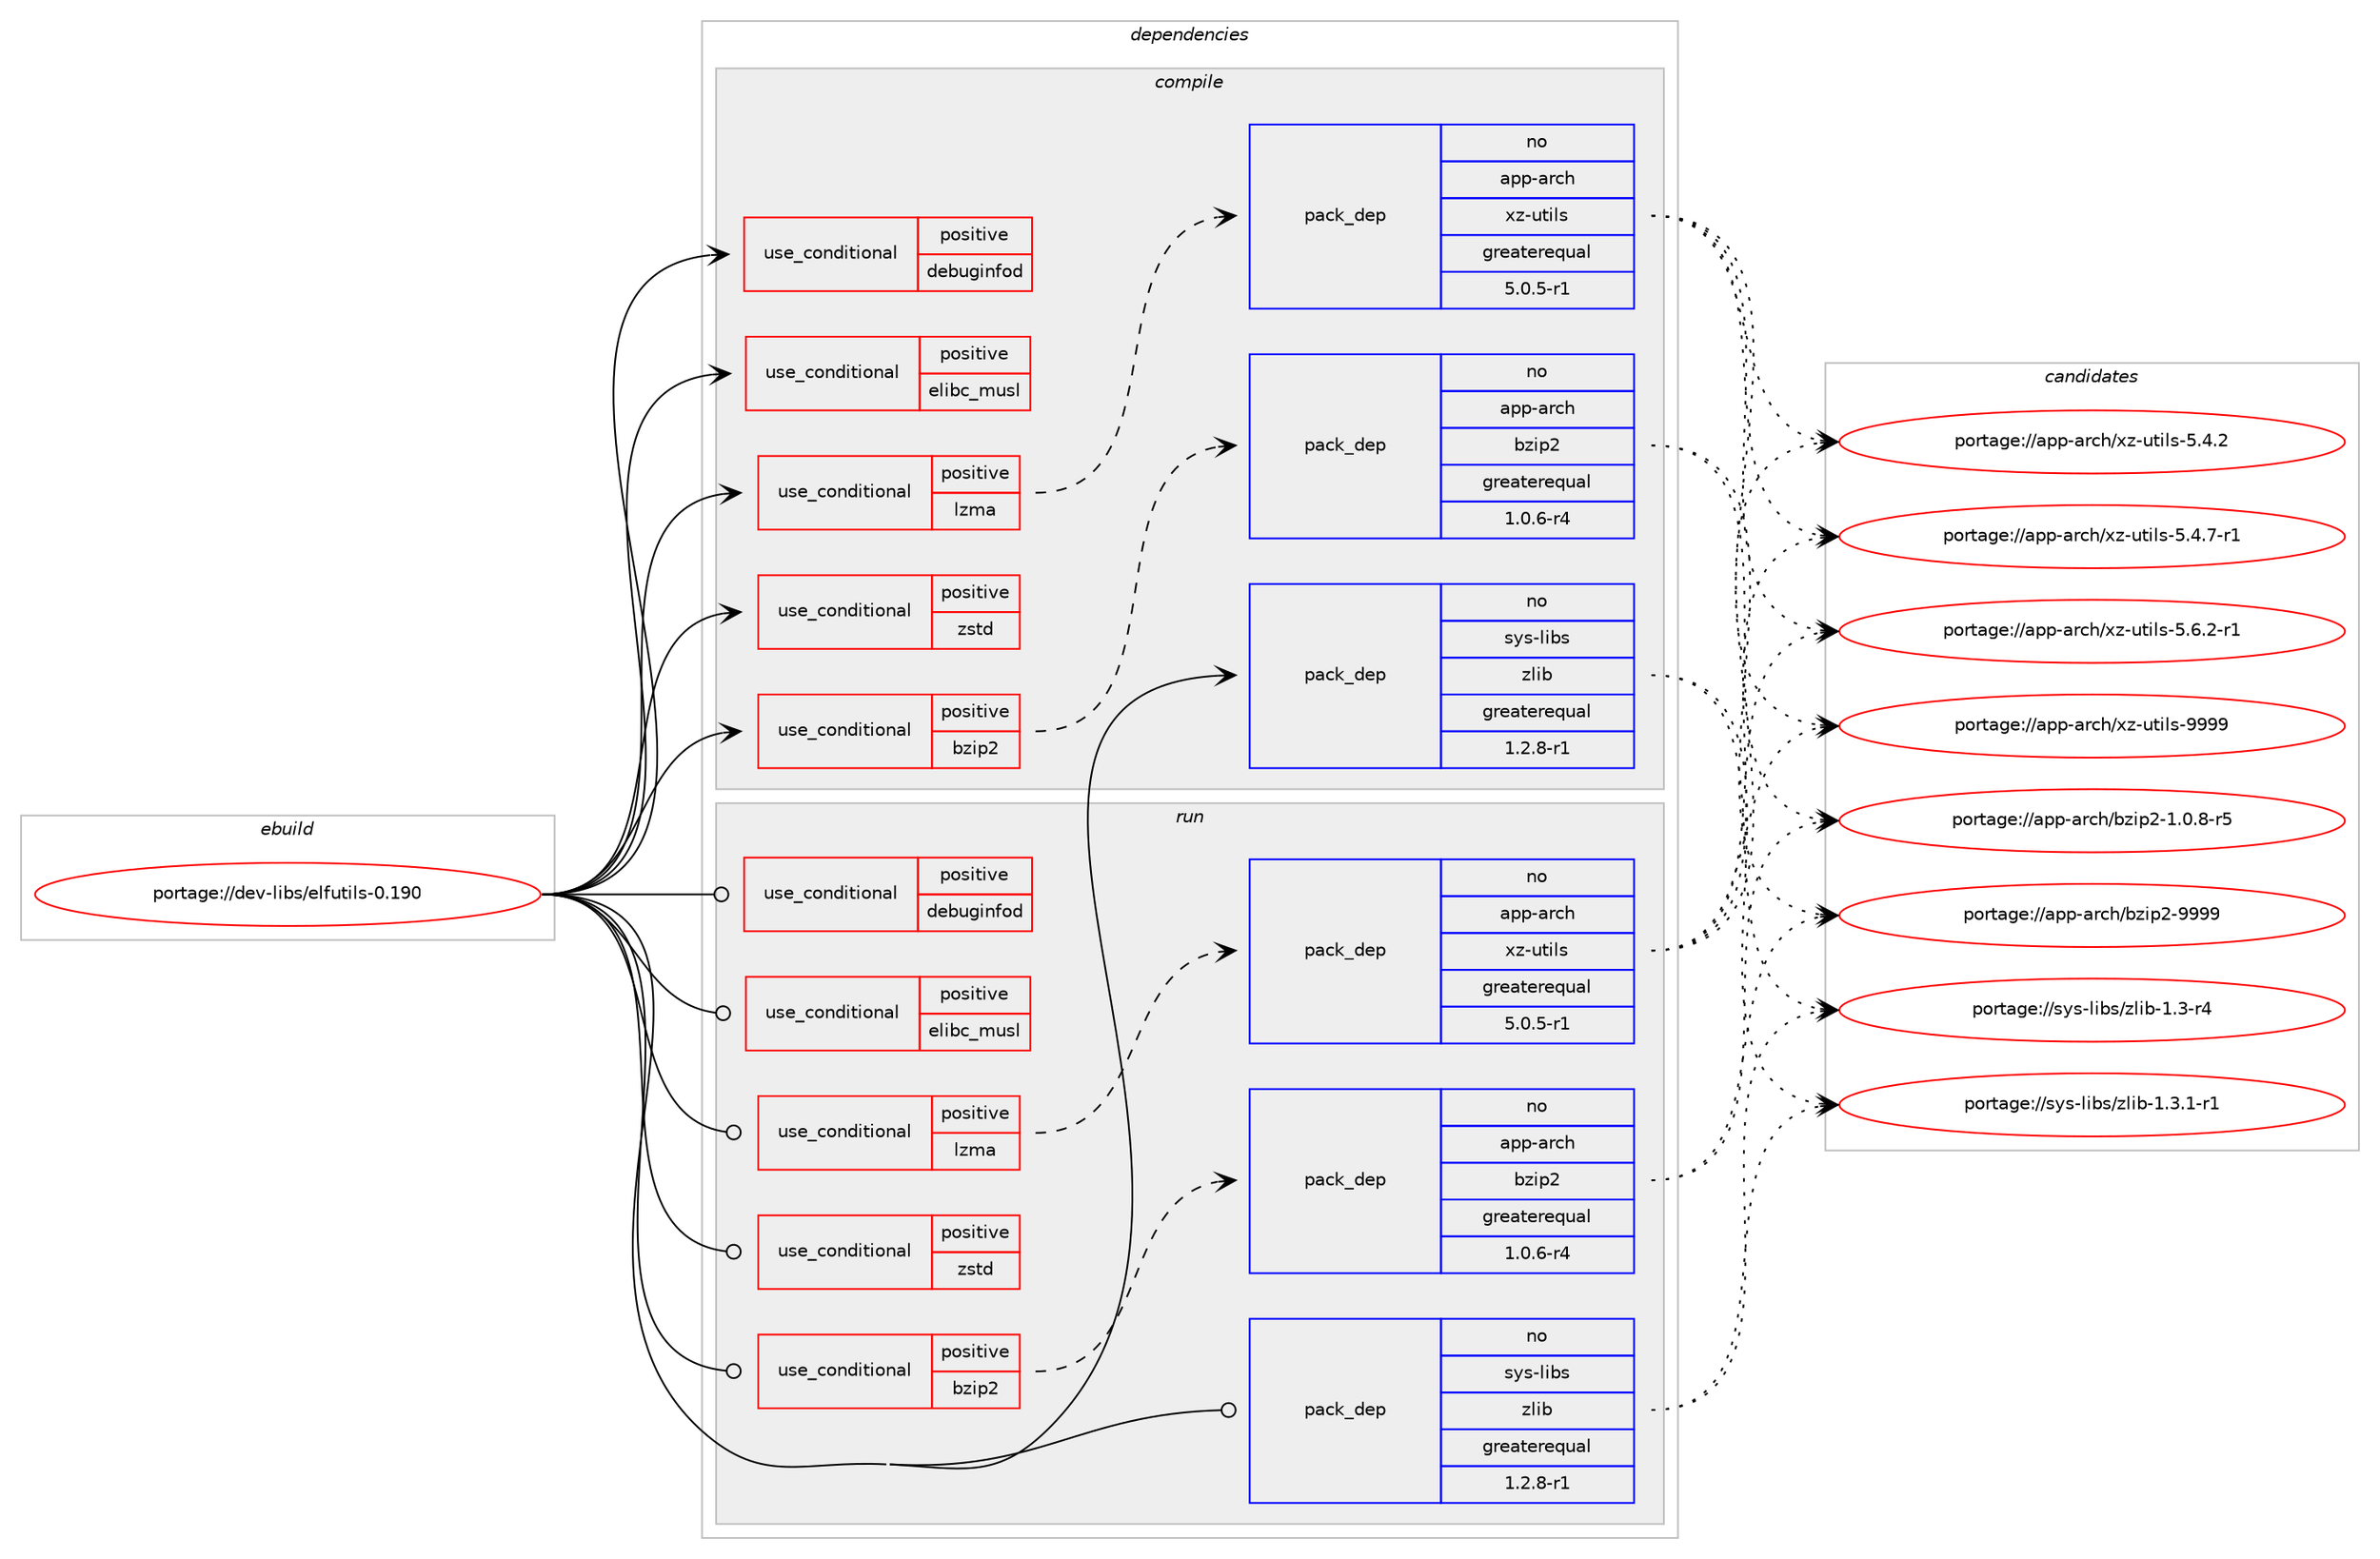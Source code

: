 digraph prolog {

# *************
# Graph options
# *************

newrank=true;
concentrate=true;
compound=true;
graph [rankdir=LR,fontname=Helvetica,fontsize=10,ranksep=1.5];#, ranksep=2.5, nodesep=0.2];
edge  [arrowhead=vee];
node  [fontname=Helvetica,fontsize=10];

# **********
# The ebuild
# **********

subgraph cluster_leftcol {
color=gray;
rank=same;
label=<<i>ebuild</i>>;
id [label="portage://dev-libs/elfutils-0.190", color=red, width=4, href="../dev-libs/elfutils-0.190.svg"];
}

# ****************
# The dependencies
# ****************

subgraph cluster_midcol {
color=gray;
label=<<i>dependencies</i>>;
subgraph cluster_compile {
fillcolor="#eeeeee";
style=filled;
label=<<i>compile</i>>;
subgraph cond25496 {
dependency54553 [label=<<TABLE BORDER="0" CELLBORDER="1" CELLSPACING="0" CELLPADDING="4"><TR><TD ROWSPAN="3" CELLPADDING="10">use_conditional</TD></TR><TR><TD>positive</TD></TR><TR><TD>bzip2</TD></TR></TABLE>>, shape=none, color=red];
subgraph pack27922 {
dependency54554 [label=<<TABLE BORDER="0" CELLBORDER="1" CELLSPACING="0" CELLPADDING="4" WIDTH="220"><TR><TD ROWSPAN="6" CELLPADDING="30">pack_dep</TD></TR><TR><TD WIDTH="110">no</TD></TR><TR><TD>app-arch</TD></TR><TR><TD>bzip2</TD></TR><TR><TD>greaterequal</TD></TR><TR><TD>1.0.6-r4</TD></TR></TABLE>>, shape=none, color=blue];
}
dependency54553:e -> dependency54554:w [weight=20,style="dashed",arrowhead="vee"];
}
id:e -> dependency54553:w [weight=20,style="solid",arrowhead="vee"];
subgraph cond25497 {
dependency54555 [label=<<TABLE BORDER="0" CELLBORDER="1" CELLSPACING="0" CELLPADDING="4"><TR><TD ROWSPAN="3" CELLPADDING="10">use_conditional</TD></TR><TR><TD>positive</TD></TR><TR><TD>debuginfod</TD></TR></TABLE>>, shape=none, color=red];
# *** BEGIN UNKNOWN DEPENDENCY TYPE (TODO) ***
# dependency54555 -> package_dependency(portage://dev-libs/elfutils-0.190,install,no,app-arch,libarchive,none,[,,],any_same_slot,[])
# *** END UNKNOWN DEPENDENCY TYPE (TODO) ***

# *** BEGIN UNKNOWN DEPENDENCY TYPE (TODO) ***
# dependency54555 -> package_dependency(portage://dev-libs/elfutils-0.190,install,no,dev-db,sqlite,none,[,,],[slot(3),equal],[])
# *** END UNKNOWN DEPENDENCY TYPE (TODO) ***

# *** BEGIN UNKNOWN DEPENDENCY TYPE (TODO) ***
# dependency54555 -> package_dependency(portage://dev-libs/elfutils-0.190,install,no,net-libs,libmicrohttpd,none,[,,],any_same_slot,[])
# *** END UNKNOWN DEPENDENCY TYPE (TODO) ***

# *** BEGIN UNKNOWN DEPENDENCY TYPE (TODO) ***
# dependency54555 -> package_dependency(portage://dev-libs/elfutils-0.190,install,no,net-misc,curl,none,[,,],[],[use(optenable(static-libs),none),use(optenable(abi_x86_32),negative),use(optenable(abi_x86_64),negative),use(optenable(abi_x86_x32),negative),use(optenable(abi_mips_n32),negative),use(optenable(abi_mips_n64),negative),use(optenable(abi_mips_o32),negative),use(optenable(abi_s390_32),negative),use(optenable(abi_s390_64),negative)])
# *** END UNKNOWN DEPENDENCY TYPE (TODO) ***

}
id:e -> dependency54555:w [weight=20,style="solid",arrowhead="vee"];
subgraph cond25498 {
dependency54556 [label=<<TABLE BORDER="0" CELLBORDER="1" CELLSPACING="0" CELLPADDING="4"><TR><TD ROWSPAN="3" CELLPADDING="10">use_conditional</TD></TR><TR><TD>positive</TD></TR><TR><TD>elibc_musl</TD></TR></TABLE>>, shape=none, color=red];
# *** BEGIN UNKNOWN DEPENDENCY TYPE (TODO) ***
# dependency54556 -> package_dependency(portage://dev-libs/elfutils-0.190,install,no,dev-libs,libbsd,none,[,,],[],[])
# *** END UNKNOWN DEPENDENCY TYPE (TODO) ***

# *** BEGIN UNKNOWN DEPENDENCY TYPE (TODO) ***
# dependency54556 -> package_dependency(portage://dev-libs/elfutils-0.190,install,no,sys-libs,argp-standalone,none,[,,],[],[])
# *** END UNKNOWN DEPENDENCY TYPE (TODO) ***

# *** BEGIN UNKNOWN DEPENDENCY TYPE (TODO) ***
# dependency54556 -> package_dependency(portage://dev-libs/elfutils-0.190,install,no,sys-libs,fts-standalone,none,[,,],[],[])
# *** END UNKNOWN DEPENDENCY TYPE (TODO) ***

# *** BEGIN UNKNOWN DEPENDENCY TYPE (TODO) ***
# dependency54556 -> package_dependency(portage://dev-libs/elfutils-0.190,install,no,sys-libs,obstack-standalone,none,[,,],[],[])
# *** END UNKNOWN DEPENDENCY TYPE (TODO) ***

}
id:e -> dependency54556:w [weight=20,style="solid",arrowhead="vee"];
subgraph cond25499 {
dependency54557 [label=<<TABLE BORDER="0" CELLBORDER="1" CELLSPACING="0" CELLPADDING="4"><TR><TD ROWSPAN="3" CELLPADDING="10">use_conditional</TD></TR><TR><TD>positive</TD></TR><TR><TD>lzma</TD></TR></TABLE>>, shape=none, color=red];
subgraph pack27923 {
dependency54558 [label=<<TABLE BORDER="0" CELLBORDER="1" CELLSPACING="0" CELLPADDING="4" WIDTH="220"><TR><TD ROWSPAN="6" CELLPADDING="30">pack_dep</TD></TR><TR><TD WIDTH="110">no</TD></TR><TR><TD>app-arch</TD></TR><TR><TD>xz-utils</TD></TR><TR><TD>greaterequal</TD></TR><TR><TD>5.0.5-r1</TD></TR></TABLE>>, shape=none, color=blue];
}
dependency54557:e -> dependency54558:w [weight=20,style="dashed",arrowhead="vee"];
}
id:e -> dependency54557:w [weight=20,style="solid",arrowhead="vee"];
subgraph cond25500 {
dependency54559 [label=<<TABLE BORDER="0" CELLBORDER="1" CELLSPACING="0" CELLPADDING="4"><TR><TD ROWSPAN="3" CELLPADDING="10">use_conditional</TD></TR><TR><TD>positive</TD></TR><TR><TD>zstd</TD></TR></TABLE>>, shape=none, color=red];
# *** BEGIN UNKNOWN DEPENDENCY TYPE (TODO) ***
# dependency54559 -> package_dependency(portage://dev-libs/elfutils-0.190,install,no,app-arch,zstd,none,[,,],any_same_slot,[use(optenable(static-libs),none),use(optenable(abi_x86_32),negative),use(optenable(abi_x86_64),negative),use(optenable(abi_x86_x32),negative),use(optenable(abi_mips_n32),negative),use(optenable(abi_mips_n64),negative),use(optenable(abi_mips_o32),negative),use(optenable(abi_s390_32),negative),use(optenable(abi_s390_64),negative)])
# *** END UNKNOWN DEPENDENCY TYPE (TODO) ***

}
id:e -> dependency54559:w [weight=20,style="solid",arrowhead="vee"];
subgraph pack27924 {
dependency54560 [label=<<TABLE BORDER="0" CELLBORDER="1" CELLSPACING="0" CELLPADDING="4" WIDTH="220"><TR><TD ROWSPAN="6" CELLPADDING="30">pack_dep</TD></TR><TR><TD WIDTH="110">no</TD></TR><TR><TD>sys-libs</TD></TR><TR><TD>zlib</TD></TR><TR><TD>greaterequal</TD></TR><TR><TD>1.2.8-r1</TD></TR></TABLE>>, shape=none, color=blue];
}
id:e -> dependency54560:w [weight=20,style="solid",arrowhead="vee"];
# *** BEGIN UNKNOWN DEPENDENCY TYPE (TODO) ***
# id -> package_dependency(portage://dev-libs/elfutils-0.190,install,weak,dev-libs,libelf,none,[,,],[],[])
# *** END UNKNOWN DEPENDENCY TYPE (TODO) ***

}
subgraph cluster_compileandrun {
fillcolor="#eeeeee";
style=filled;
label=<<i>compile and run</i>>;
}
subgraph cluster_run {
fillcolor="#eeeeee";
style=filled;
label=<<i>run</i>>;
subgraph cond25501 {
dependency54561 [label=<<TABLE BORDER="0" CELLBORDER="1" CELLSPACING="0" CELLPADDING="4"><TR><TD ROWSPAN="3" CELLPADDING="10">use_conditional</TD></TR><TR><TD>positive</TD></TR><TR><TD>bzip2</TD></TR></TABLE>>, shape=none, color=red];
subgraph pack27925 {
dependency54562 [label=<<TABLE BORDER="0" CELLBORDER="1" CELLSPACING="0" CELLPADDING="4" WIDTH="220"><TR><TD ROWSPAN="6" CELLPADDING="30">pack_dep</TD></TR><TR><TD WIDTH="110">no</TD></TR><TR><TD>app-arch</TD></TR><TR><TD>bzip2</TD></TR><TR><TD>greaterequal</TD></TR><TR><TD>1.0.6-r4</TD></TR></TABLE>>, shape=none, color=blue];
}
dependency54561:e -> dependency54562:w [weight=20,style="dashed",arrowhead="vee"];
}
id:e -> dependency54561:w [weight=20,style="solid",arrowhead="odot"];
subgraph cond25502 {
dependency54563 [label=<<TABLE BORDER="0" CELLBORDER="1" CELLSPACING="0" CELLPADDING="4"><TR><TD ROWSPAN="3" CELLPADDING="10">use_conditional</TD></TR><TR><TD>positive</TD></TR><TR><TD>debuginfod</TD></TR></TABLE>>, shape=none, color=red];
# *** BEGIN UNKNOWN DEPENDENCY TYPE (TODO) ***
# dependency54563 -> package_dependency(portage://dev-libs/elfutils-0.190,run,no,app-arch,libarchive,none,[,,],any_same_slot,[])
# *** END UNKNOWN DEPENDENCY TYPE (TODO) ***

# *** BEGIN UNKNOWN DEPENDENCY TYPE (TODO) ***
# dependency54563 -> package_dependency(portage://dev-libs/elfutils-0.190,run,no,dev-db,sqlite,none,[,,],[slot(3),equal],[])
# *** END UNKNOWN DEPENDENCY TYPE (TODO) ***

# *** BEGIN UNKNOWN DEPENDENCY TYPE (TODO) ***
# dependency54563 -> package_dependency(portage://dev-libs/elfutils-0.190,run,no,net-libs,libmicrohttpd,none,[,,],any_same_slot,[])
# *** END UNKNOWN DEPENDENCY TYPE (TODO) ***

# *** BEGIN UNKNOWN DEPENDENCY TYPE (TODO) ***
# dependency54563 -> package_dependency(portage://dev-libs/elfutils-0.190,run,no,net-misc,curl,none,[,,],[],[use(optenable(static-libs),none),use(optenable(abi_x86_32),negative),use(optenable(abi_x86_64),negative),use(optenable(abi_x86_x32),negative),use(optenable(abi_mips_n32),negative),use(optenable(abi_mips_n64),negative),use(optenable(abi_mips_o32),negative),use(optenable(abi_s390_32),negative),use(optenable(abi_s390_64),negative)])
# *** END UNKNOWN DEPENDENCY TYPE (TODO) ***

}
id:e -> dependency54563:w [weight=20,style="solid",arrowhead="odot"];
subgraph cond25503 {
dependency54564 [label=<<TABLE BORDER="0" CELLBORDER="1" CELLSPACING="0" CELLPADDING="4"><TR><TD ROWSPAN="3" CELLPADDING="10">use_conditional</TD></TR><TR><TD>positive</TD></TR><TR><TD>elibc_musl</TD></TR></TABLE>>, shape=none, color=red];
# *** BEGIN UNKNOWN DEPENDENCY TYPE (TODO) ***
# dependency54564 -> package_dependency(portage://dev-libs/elfutils-0.190,run,no,dev-libs,libbsd,none,[,,],[],[])
# *** END UNKNOWN DEPENDENCY TYPE (TODO) ***

# *** BEGIN UNKNOWN DEPENDENCY TYPE (TODO) ***
# dependency54564 -> package_dependency(portage://dev-libs/elfutils-0.190,run,no,sys-libs,argp-standalone,none,[,,],[],[])
# *** END UNKNOWN DEPENDENCY TYPE (TODO) ***

# *** BEGIN UNKNOWN DEPENDENCY TYPE (TODO) ***
# dependency54564 -> package_dependency(portage://dev-libs/elfutils-0.190,run,no,sys-libs,fts-standalone,none,[,,],[],[])
# *** END UNKNOWN DEPENDENCY TYPE (TODO) ***

# *** BEGIN UNKNOWN DEPENDENCY TYPE (TODO) ***
# dependency54564 -> package_dependency(portage://dev-libs/elfutils-0.190,run,no,sys-libs,obstack-standalone,none,[,,],[],[])
# *** END UNKNOWN DEPENDENCY TYPE (TODO) ***

}
id:e -> dependency54564:w [weight=20,style="solid",arrowhead="odot"];
subgraph cond25504 {
dependency54565 [label=<<TABLE BORDER="0" CELLBORDER="1" CELLSPACING="0" CELLPADDING="4"><TR><TD ROWSPAN="3" CELLPADDING="10">use_conditional</TD></TR><TR><TD>positive</TD></TR><TR><TD>lzma</TD></TR></TABLE>>, shape=none, color=red];
subgraph pack27926 {
dependency54566 [label=<<TABLE BORDER="0" CELLBORDER="1" CELLSPACING="0" CELLPADDING="4" WIDTH="220"><TR><TD ROWSPAN="6" CELLPADDING="30">pack_dep</TD></TR><TR><TD WIDTH="110">no</TD></TR><TR><TD>app-arch</TD></TR><TR><TD>xz-utils</TD></TR><TR><TD>greaterequal</TD></TR><TR><TD>5.0.5-r1</TD></TR></TABLE>>, shape=none, color=blue];
}
dependency54565:e -> dependency54566:w [weight=20,style="dashed",arrowhead="vee"];
}
id:e -> dependency54565:w [weight=20,style="solid",arrowhead="odot"];
subgraph cond25505 {
dependency54567 [label=<<TABLE BORDER="0" CELLBORDER="1" CELLSPACING="0" CELLPADDING="4"><TR><TD ROWSPAN="3" CELLPADDING="10">use_conditional</TD></TR><TR><TD>positive</TD></TR><TR><TD>zstd</TD></TR></TABLE>>, shape=none, color=red];
# *** BEGIN UNKNOWN DEPENDENCY TYPE (TODO) ***
# dependency54567 -> package_dependency(portage://dev-libs/elfutils-0.190,run,no,app-arch,zstd,none,[,,],any_same_slot,[use(optenable(static-libs),none),use(optenable(abi_x86_32),negative),use(optenable(abi_x86_64),negative),use(optenable(abi_x86_x32),negative),use(optenable(abi_mips_n32),negative),use(optenable(abi_mips_n64),negative),use(optenable(abi_mips_o32),negative),use(optenable(abi_s390_32),negative),use(optenable(abi_s390_64),negative)])
# *** END UNKNOWN DEPENDENCY TYPE (TODO) ***

}
id:e -> dependency54567:w [weight=20,style="solid",arrowhead="odot"];
subgraph pack27927 {
dependency54568 [label=<<TABLE BORDER="0" CELLBORDER="1" CELLSPACING="0" CELLPADDING="4" WIDTH="220"><TR><TD ROWSPAN="6" CELLPADDING="30">pack_dep</TD></TR><TR><TD WIDTH="110">no</TD></TR><TR><TD>sys-libs</TD></TR><TR><TD>zlib</TD></TR><TR><TD>greaterequal</TD></TR><TR><TD>1.2.8-r1</TD></TR></TABLE>>, shape=none, color=blue];
}
id:e -> dependency54568:w [weight=20,style="solid",arrowhead="odot"];
# *** BEGIN UNKNOWN DEPENDENCY TYPE (TODO) ***
# id -> package_dependency(portage://dev-libs/elfutils-0.190,run,weak,dev-libs,libelf,none,[,,],[],[])
# *** END UNKNOWN DEPENDENCY TYPE (TODO) ***

}
}

# **************
# The candidates
# **************

subgraph cluster_choices {
rank=same;
color=gray;
label=<<i>candidates</i>>;

subgraph choice27922 {
color=black;
nodesep=1;
choice971121124597114991044798122105112504549464846564511453 [label="portage://app-arch/bzip2-1.0.8-r5", color=red, width=4,href="../app-arch/bzip2-1.0.8-r5.svg"];
choice971121124597114991044798122105112504557575757 [label="portage://app-arch/bzip2-9999", color=red, width=4,href="../app-arch/bzip2-9999.svg"];
dependency54554:e -> choice971121124597114991044798122105112504549464846564511453:w [style=dotted,weight="100"];
dependency54554:e -> choice971121124597114991044798122105112504557575757:w [style=dotted,weight="100"];
}
subgraph choice27923 {
color=black;
nodesep=1;
choice971121124597114991044712012245117116105108115455346524650 [label="portage://app-arch/xz-utils-5.4.2", color=red, width=4,href="../app-arch/xz-utils-5.4.2.svg"];
choice9711211245971149910447120122451171161051081154553465246554511449 [label="portage://app-arch/xz-utils-5.4.7-r1", color=red, width=4,href="../app-arch/xz-utils-5.4.7-r1.svg"];
choice9711211245971149910447120122451171161051081154553465446504511449 [label="portage://app-arch/xz-utils-5.6.2-r1", color=red, width=4,href="../app-arch/xz-utils-5.6.2-r1.svg"];
choice9711211245971149910447120122451171161051081154557575757 [label="portage://app-arch/xz-utils-9999", color=red, width=4,href="../app-arch/xz-utils-9999.svg"];
dependency54558:e -> choice971121124597114991044712012245117116105108115455346524650:w [style=dotted,weight="100"];
dependency54558:e -> choice9711211245971149910447120122451171161051081154553465246554511449:w [style=dotted,weight="100"];
dependency54558:e -> choice9711211245971149910447120122451171161051081154553465446504511449:w [style=dotted,weight="100"];
dependency54558:e -> choice9711211245971149910447120122451171161051081154557575757:w [style=dotted,weight="100"];
}
subgraph choice27924 {
color=black;
nodesep=1;
choice11512111545108105981154712210810598454946514511452 [label="portage://sys-libs/zlib-1.3-r4", color=red, width=4,href="../sys-libs/zlib-1.3-r4.svg"];
choice115121115451081059811547122108105984549465146494511449 [label="portage://sys-libs/zlib-1.3.1-r1", color=red, width=4,href="../sys-libs/zlib-1.3.1-r1.svg"];
dependency54560:e -> choice11512111545108105981154712210810598454946514511452:w [style=dotted,weight="100"];
dependency54560:e -> choice115121115451081059811547122108105984549465146494511449:w [style=dotted,weight="100"];
}
subgraph choice27925 {
color=black;
nodesep=1;
choice971121124597114991044798122105112504549464846564511453 [label="portage://app-arch/bzip2-1.0.8-r5", color=red, width=4,href="../app-arch/bzip2-1.0.8-r5.svg"];
choice971121124597114991044798122105112504557575757 [label="portage://app-arch/bzip2-9999", color=red, width=4,href="../app-arch/bzip2-9999.svg"];
dependency54562:e -> choice971121124597114991044798122105112504549464846564511453:w [style=dotted,weight="100"];
dependency54562:e -> choice971121124597114991044798122105112504557575757:w [style=dotted,weight="100"];
}
subgraph choice27926 {
color=black;
nodesep=1;
choice971121124597114991044712012245117116105108115455346524650 [label="portage://app-arch/xz-utils-5.4.2", color=red, width=4,href="../app-arch/xz-utils-5.4.2.svg"];
choice9711211245971149910447120122451171161051081154553465246554511449 [label="portage://app-arch/xz-utils-5.4.7-r1", color=red, width=4,href="../app-arch/xz-utils-5.4.7-r1.svg"];
choice9711211245971149910447120122451171161051081154553465446504511449 [label="portage://app-arch/xz-utils-5.6.2-r1", color=red, width=4,href="../app-arch/xz-utils-5.6.2-r1.svg"];
choice9711211245971149910447120122451171161051081154557575757 [label="portage://app-arch/xz-utils-9999", color=red, width=4,href="../app-arch/xz-utils-9999.svg"];
dependency54566:e -> choice971121124597114991044712012245117116105108115455346524650:w [style=dotted,weight="100"];
dependency54566:e -> choice9711211245971149910447120122451171161051081154553465246554511449:w [style=dotted,weight="100"];
dependency54566:e -> choice9711211245971149910447120122451171161051081154553465446504511449:w [style=dotted,weight="100"];
dependency54566:e -> choice9711211245971149910447120122451171161051081154557575757:w [style=dotted,weight="100"];
}
subgraph choice27927 {
color=black;
nodesep=1;
choice11512111545108105981154712210810598454946514511452 [label="portage://sys-libs/zlib-1.3-r4", color=red, width=4,href="../sys-libs/zlib-1.3-r4.svg"];
choice115121115451081059811547122108105984549465146494511449 [label="portage://sys-libs/zlib-1.3.1-r1", color=red, width=4,href="../sys-libs/zlib-1.3.1-r1.svg"];
dependency54568:e -> choice11512111545108105981154712210810598454946514511452:w [style=dotted,weight="100"];
dependency54568:e -> choice115121115451081059811547122108105984549465146494511449:w [style=dotted,weight="100"];
}
}

}
